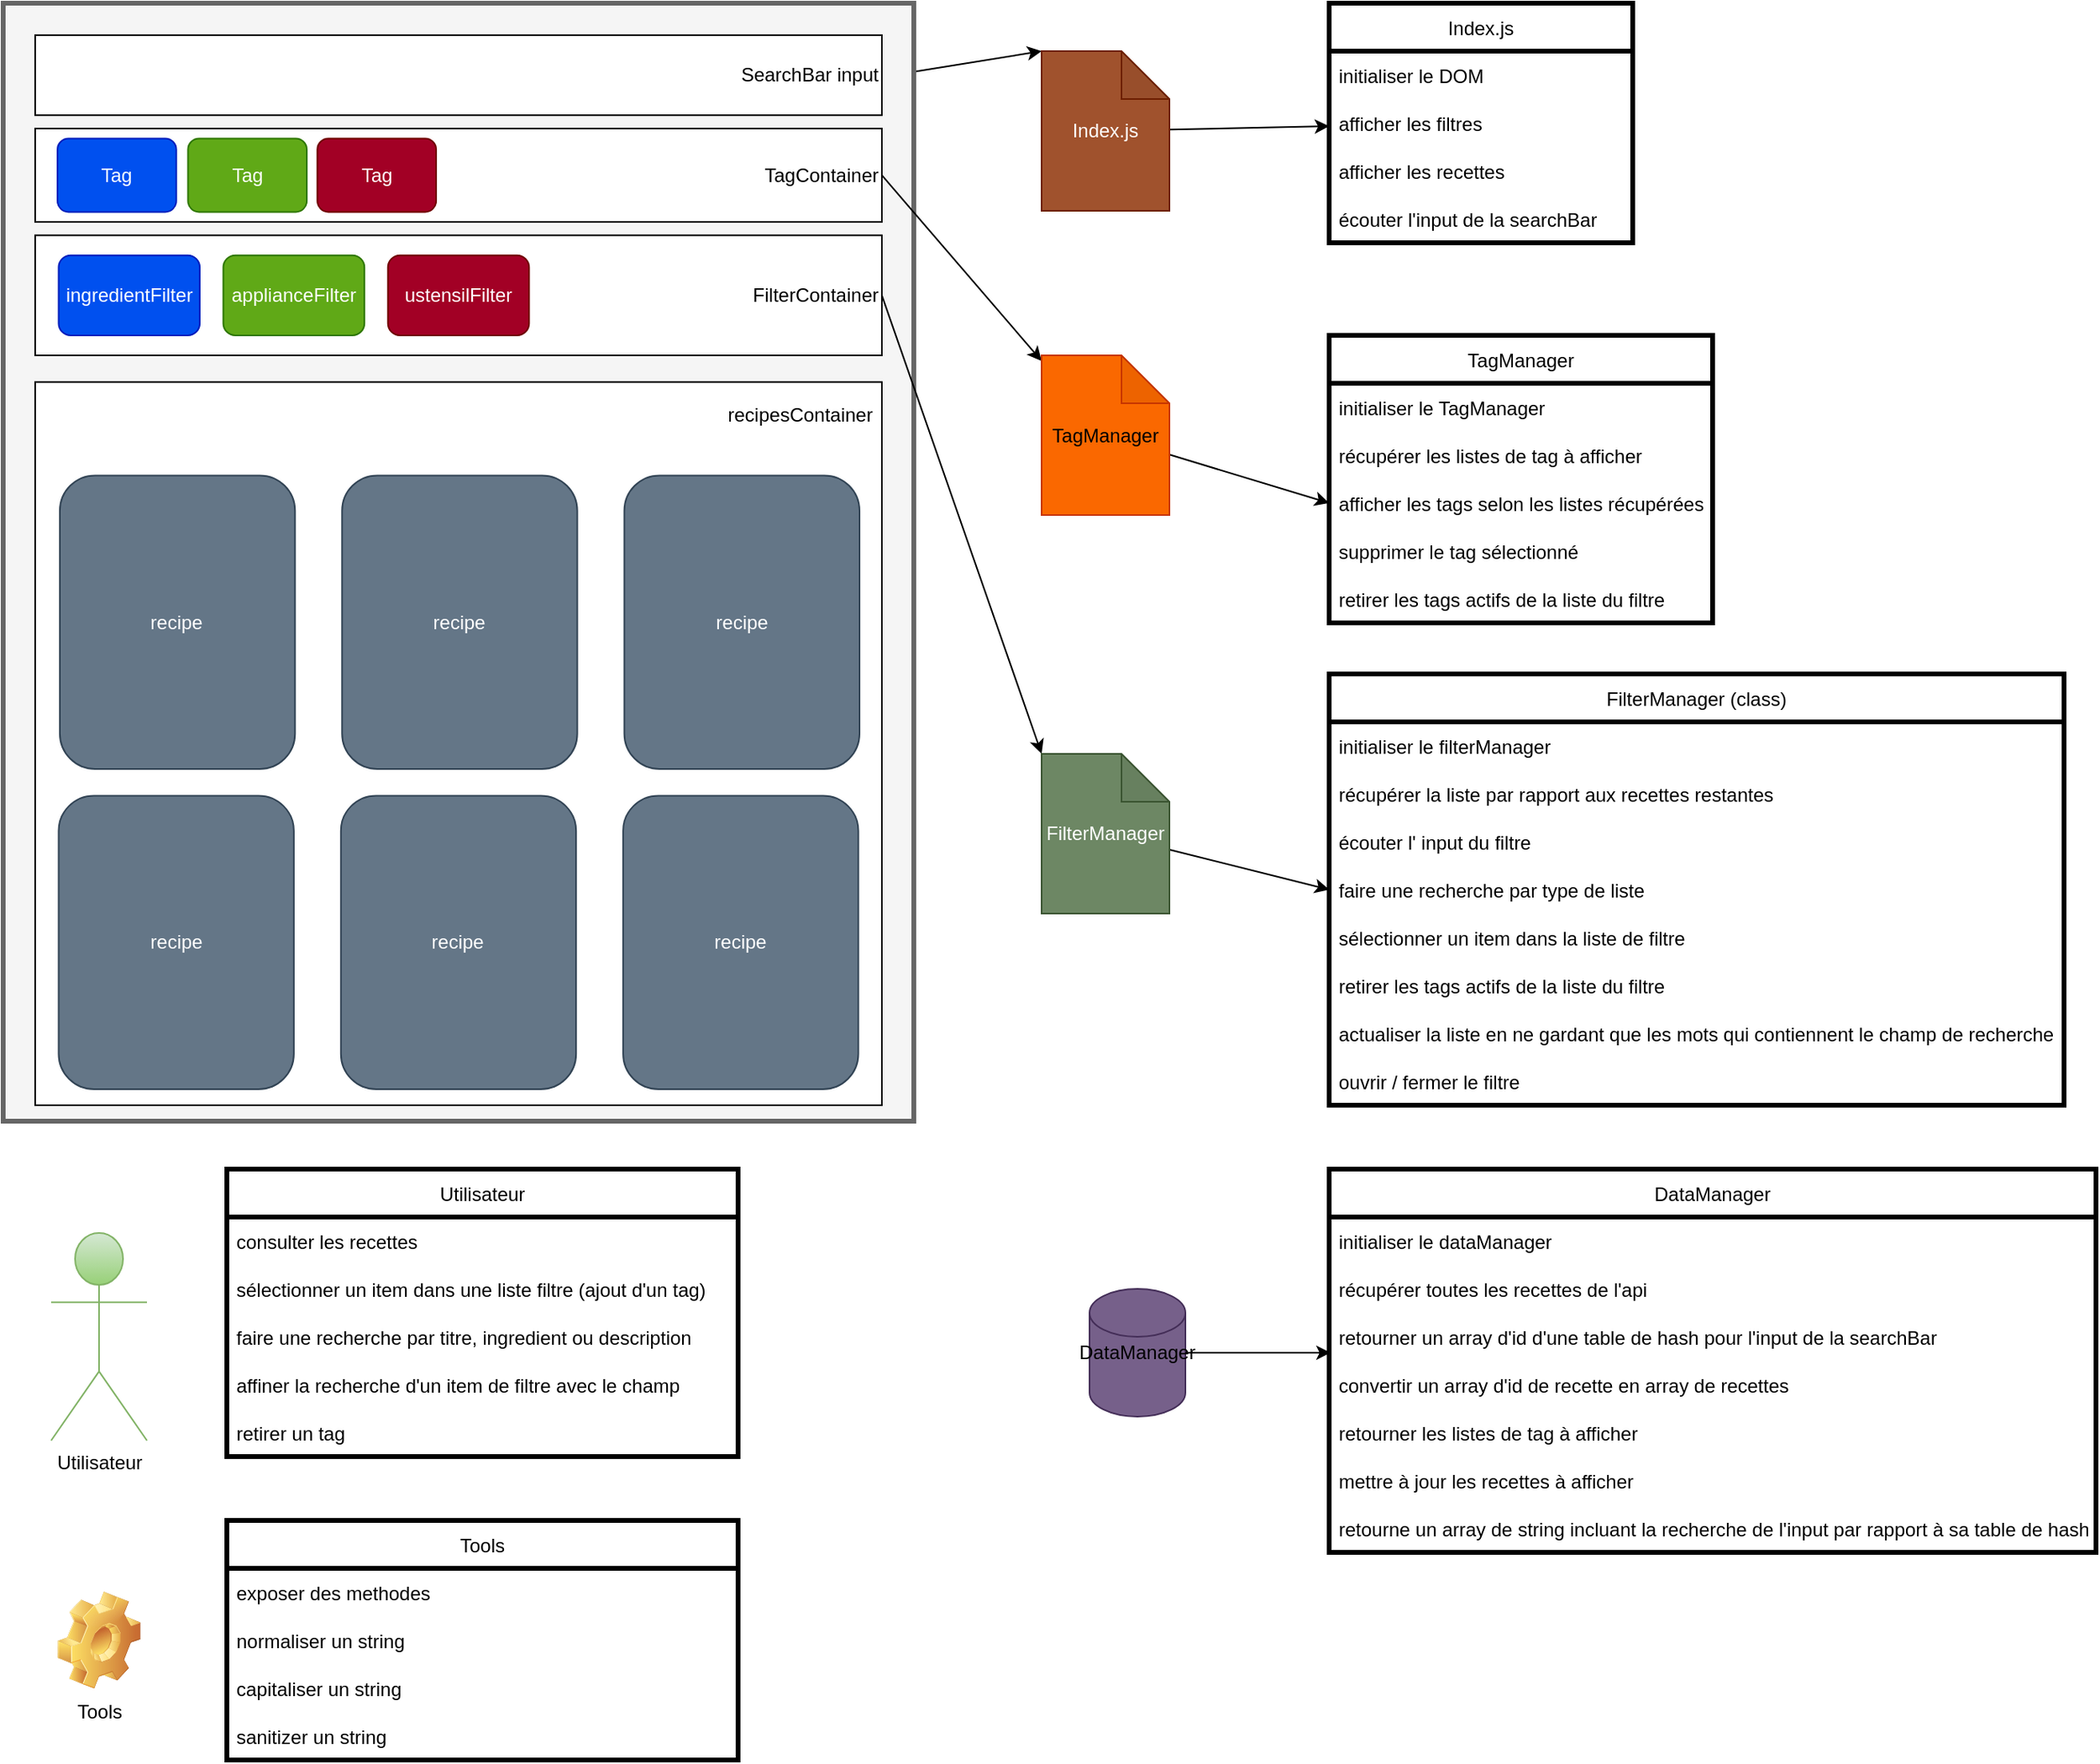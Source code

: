 <mxfile>
    <diagram id="OFz9srESVCx5iRZtTfuI" name="Page-1">
        <mxGraphModel dx="1406" dy="790" grid="1" gridSize="10" guides="1" tooltips="1" connect="1" arrows="1" fold="1" page="1" pageScale="1" pageWidth="827" pageHeight="1169" math="0" shadow="0">
            <root>
                <mxCell id="0"/>
                <mxCell id="1" parent="0"/>
                <mxCell id="74" style="edgeStyle=none;html=1;entryX=0;entryY=0;entryDx=0;entryDy=0;entryPerimeter=0;exitX=1.002;exitY=0.061;exitDx=0;exitDy=0;exitPerimeter=0;" edge="1" parent="1" source="44" target="28">
                    <mxGeometry relative="1" as="geometry"/>
                </mxCell>
                <mxCell id="44" value="" style="rounded=0;whiteSpace=wrap;html=1;strokeWidth=3;fillColor=#f5f5f5;fontColor=#333333;strokeColor=#666666;" parent="1" vertex="1">
                    <mxGeometry x="20" y="20" width="570" height="700" as="geometry"/>
                </mxCell>
                <mxCell id="2" value="SearchBar input" style="rounded=0;whiteSpace=wrap;html=1;align=right;" parent="1" vertex="1">
                    <mxGeometry x="40" y="40" width="530" height="50.127" as="geometry"/>
                </mxCell>
                <mxCell id="43" style="edgeStyle=none;html=1;entryX=0;entryY=0;entryDx=0;entryDy=0;entryPerimeter=0;exitX=1;exitY=0.5;exitDx=0;exitDy=0;" parent="1" source="3" target="29" edge="1">
                    <mxGeometry relative="1" as="geometry"/>
                </mxCell>
                <mxCell id="3" value="FilterContainer" style="rounded=0;whiteSpace=wrap;html=1;align=right;" parent="1" vertex="1">
                    <mxGeometry x="40" y="165.316" width="530" height="75.19" as="geometry"/>
                </mxCell>
                <mxCell id="4" value="ingredientFilter" style="rounded=1;whiteSpace=wrap;html=1;fillColor=#0050ef;fontColor=#ffffff;strokeColor=#001DBC;" parent="1" vertex="1">
                    <mxGeometry x="54.722" y="177.848" width="88.333" height="50.127" as="geometry"/>
                </mxCell>
                <mxCell id="5" value="applianceFilter" style="rounded=1;whiteSpace=wrap;html=1;fillColor=#60a917;fontColor=#ffffff;strokeColor=#2D7600;" parent="1" vertex="1">
                    <mxGeometry x="157.778" y="177.848" width="88.333" height="50.127" as="geometry"/>
                </mxCell>
                <mxCell id="6" value="ustensilFilter" style="rounded=1;whiteSpace=wrap;html=1;fillColor=#a20025;fontColor=#ffffff;strokeColor=#6F0000;" parent="1" vertex="1">
                    <mxGeometry x="260.833" y="177.848" width="88.333" height="50.127" as="geometry"/>
                </mxCell>
                <mxCell id="42" style="edgeStyle=none;html=1;exitX=1;exitY=0.5;exitDx=0;exitDy=0;" parent="1" source="7" target="30" edge="1">
                    <mxGeometry relative="1" as="geometry"/>
                </mxCell>
                <mxCell id="7" value="TagContainer" style="rounded=0;whiteSpace=wrap;html=1;align=right;" parent="1" vertex="1">
                    <mxGeometry x="40" y="98.481" width="530" height="58.481" as="geometry"/>
                </mxCell>
                <mxCell id="8" value="Tag" style="rounded=1;whiteSpace=wrap;html=1;fillColor=#0050ef;fontColor=#ffffff;strokeColor=#001DBC;" parent="1" vertex="1">
                    <mxGeometry x="53.986" y="104.747" width="74.347" height="45.949" as="geometry"/>
                </mxCell>
                <mxCell id="9" value="Tag" style="rounded=1;whiteSpace=wrap;html=1;fillColor=#60a917;fontColor=#ffffff;strokeColor=#2D7600;" parent="1" vertex="1">
                    <mxGeometry x="135.694" y="104.747" width="74.347" height="45.949" as="geometry"/>
                </mxCell>
                <mxCell id="10" value="" style="rounded=0;whiteSpace=wrap;html=1;align=right;" parent="1" vertex="1">
                    <mxGeometry x="40" y="257.22" width="530" height="452.78" as="geometry"/>
                </mxCell>
                <mxCell id="11" value="recipe" style="rounded=1;whiteSpace=wrap;html=1;fillColor=#647687;fontColor=#ffffff;strokeColor=#314354;" parent="1" vertex="1">
                    <mxGeometry x="55.458" y="315.696" width="147.222" height="183.797" as="geometry"/>
                </mxCell>
                <mxCell id="18" value="Tag" style="rounded=1;whiteSpace=wrap;html=1;fillColor=#a20025;fontColor=#ffffff;strokeColor=#6F0000;" parent="1" vertex="1">
                    <mxGeometry x="216.667" y="104.747" width="74.347" height="45.949" as="geometry"/>
                </mxCell>
                <mxCell id="19" value="recipe" style="rounded=1;whiteSpace=wrap;html=1;fillColor=#647687;fontColor=#ffffff;strokeColor=#314354;" parent="1" vertex="1">
                    <mxGeometry x="232.125" y="315.696" width="147.222" height="183.797" as="geometry"/>
                </mxCell>
                <mxCell id="20" value="recipe" style="rounded=1;whiteSpace=wrap;html=1;fillColor=#647687;fontColor=#ffffff;strokeColor=#314354;" parent="1" vertex="1">
                    <mxGeometry x="408.792" y="315.696" width="147.222" height="183.797" as="geometry"/>
                </mxCell>
                <mxCell id="21" value="recipe" style="rounded=1;whiteSpace=wrap;html=1;fillColor=#647687;fontColor=#ffffff;strokeColor=#314354;" parent="1" vertex="1">
                    <mxGeometry x="231.389" y="516.203" width="147.222" height="183.797" as="geometry"/>
                </mxCell>
                <mxCell id="22" value="recipe" style="rounded=1;whiteSpace=wrap;html=1;fillColor=#647687;fontColor=#ffffff;strokeColor=#314354;" parent="1" vertex="1">
                    <mxGeometry x="408.056" y="516.203" width="147.222" height="183.797" as="geometry"/>
                </mxCell>
                <mxCell id="23" value="recipe" style="rounded=1;whiteSpace=wrap;html=1;fillColor=#647687;fontColor=#ffffff;strokeColor=#314354;" parent="1" vertex="1">
                    <mxGeometry x="54.722" y="516.203" width="147.222" height="183.797" as="geometry"/>
                </mxCell>
                <mxCell id="24" value="recipesContainer" style="text;html=1;strokeColor=none;fillColor=none;align=center;verticalAlign=middle;whiteSpace=wrap;rounded=0;" parent="1" vertex="1">
                    <mxGeometry x="482.399" y="265.57" width="73.611" height="25.063" as="geometry"/>
                </mxCell>
                <mxCell id="91" style="edgeStyle=none;html=1;" edge="1" parent="1" source="28" target="67">
                    <mxGeometry relative="1" as="geometry"/>
                </mxCell>
                <mxCell id="28" value="Index.js" style="shape=note;whiteSpace=wrap;html=1;backgroundOutline=1;darkOpacity=0.05;fillColor=#a0522d;fontColor=#ffffff;strokeColor=#6D1F00;" parent="1" vertex="1">
                    <mxGeometry x="670" y="50" width="80" height="100" as="geometry"/>
                </mxCell>
                <mxCell id="93" style="edgeStyle=none;html=1;entryX=0;entryY=0.5;entryDx=0;entryDy=0;" edge="1" parent="1" source="29" target="47">
                    <mxGeometry relative="1" as="geometry"/>
                </mxCell>
                <mxCell id="29" value="FilterManager" style="shape=note;whiteSpace=wrap;html=1;backgroundOutline=1;darkOpacity=0.05;fillColor=#6d8764;strokeColor=#3A5431;fontColor=#ffffff;" parent="1" vertex="1">
                    <mxGeometry x="670" y="490" width="80" height="100" as="geometry"/>
                </mxCell>
                <mxCell id="92" style="edgeStyle=none;html=1;entryX=0;entryY=0.5;entryDx=0;entryDy=0;" edge="1" parent="1" source="30" target="54">
                    <mxGeometry relative="1" as="geometry"/>
                </mxCell>
                <mxCell id="30" value="TagManager" style="shape=note;whiteSpace=wrap;html=1;backgroundOutline=1;darkOpacity=0.05;fillColor=#fa6800;strokeColor=#C73500;fontColor=#000000;" parent="1" vertex="1">
                    <mxGeometry x="670" y="240.51" width="80" height="100" as="geometry"/>
                </mxCell>
                <mxCell id="31" value="" style="group" parent="1" vertex="1" connectable="0">
                    <mxGeometry x="690" y="825" width="80" height="80" as="geometry"/>
                </mxCell>
                <mxCell id="26" value="" style="shape=cylinder3;whiteSpace=wrap;html=1;boundedLbl=1;backgroundOutline=1;size=15;fillColor=#76608a;fontColor=#ffffff;strokeColor=#432D57;" parent="31" vertex="1">
                    <mxGeometry x="10" width="60" height="80" as="geometry"/>
                </mxCell>
                <mxCell id="32" value="Utilisateur" style="shape=umlActor;verticalLabelPosition=bottom;verticalAlign=top;html=1;outlineConnect=0;fillColor=#d5e8d4;strokeColor=#82b366;gradientColor=#97d077;" parent="1" vertex="1">
                    <mxGeometry x="50" y="790" width="60" height="130" as="geometry"/>
                </mxCell>
                <mxCell id="38" value="Utilisateur" style="swimlane;fontStyle=0;childLayout=stackLayout;horizontal=1;startSize=30;horizontalStack=0;resizeParent=1;resizeParentMax=0;resizeLast=0;collapsible=1;marginBottom=0;strokeWidth=3;fillColor=none;" parent="1" vertex="1">
                    <mxGeometry x="160" y="750" width="320" height="180" as="geometry">
                        <mxRectangle x="170" y="750" width="90" height="30" as="alternateBounds"/>
                    </mxGeometry>
                </mxCell>
                <mxCell id="39" value="consulter les recettes" style="text;strokeColor=none;fillColor=none;align=left;verticalAlign=middle;spacingLeft=4;spacingRight=4;overflow=hidden;points=[[0,0.5],[1,0.5]];portConstraint=eastwest;rotatable=0;" parent="38" vertex="1">
                    <mxGeometry y="30" width="320" height="30" as="geometry"/>
                </mxCell>
                <mxCell id="40" value="sélectionner un item dans une liste filtre (ajout d'un tag) " style="text;strokeColor=none;fillColor=none;align=left;verticalAlign=middle;spacingLeft=4;spacingRight=4;overflow=hidden;points=[[0,0.5],[1,0.5]];portConstraint=eastwest;rotatable=0;" parent="38" vertex="1">
                    <mxGeometry y="60" width="320" height="30" as="geometry"/>
                </mxCell>
                <mxCell id="45" value="faire une recherche par titre, ingredient ou description" style="text;strokeColor=none;fillColor=none;align=left;verticalAlign=middle;spacingLeft=4;spacingRight=4;overflow=hidden;points=[[0,0.5],[1,0.5]];portConstraint=eastwest;rotatable=0;" parent="38" vertex="1">
                    <mxGeometry y="90" width="320" height="30" as="geometry"/>
                </mxCell>
                <mxCell id="41" value="affiner la recherche d'un item de filtre avec le champ" style="text;strokeColor=none;fillColor=none;align=left;verticalAlign=middle;spacingLeft=4;spacingRight=4;overflow=hidden;points=[[0,0.5],[1,0.5]];portConstraint=eastwest;rotatable=0;" parent="38" vertex="1">
                    <mxGeometry y="120" width="320" height="30" as="geometry"/>
                </mxCell>
                <mxCell id="46" value="retirer un tag" style="text;strokeColor=none;fillColor=none;align=left;verticalAlign=middle;spacingLeft=4;spacingRight=4;overflow=hidden;points=[[0,0.5],[1,0.5]];portConstraint=eastwest;rotatable=0;" parent="38" vertex="1">
                    <mxGeometry y="150" width="320" height="30" as="geometry"/>
                </mxCell>
                <mxCell id="47" value="FilterManager (class)" style="swimlane;fontStyle=0;childLayout=stackLayout;horizontal=1;startSize=30;horizontalStack=0;resizeParent=1;resizeParentMax=0;resizeLast=0;collapsible=1;marginBottom=0;strokeWidth=3;fillColor=none;" parent="1" vertex="1">
                    <mxGeometry x="850" y="440" width="460" height="270" as="geometry">
                        <mxRectangle x="800" y="400" width="90" height="30" as="alternateBounds"/>
                    </mxGeometry>
                </mxCell>
                <mxCell id="86" value="initialiser le filterManager" style="text;strokeColor=none;fillColor=none;align=left;verticalAlign=middle;spacingLeft=4;spacingRight=4;overflow=hidden;points=[[0,0.5],[1,0.5]];portConstraint=eastwest;rotatable=0;" vertex="1" parent="47">
                    <mxGeometry y="30" width="460" height="30" as="geometry"/>
                </mxCell>
                <mxCell id="48" value="récupérer la liste par rapport aux recettes restantes" style="text;strokeColor=none;fillColor=none;align=left;verticalAlign=middle;spacingLeft=4;spacingRight=4;overflow=hidden;points=[[0,0.5],[1,0.5]];portConstraint=eastwest;rotatable=0;" parent="47" vertex="1">
                    <mxGeometry y="60" width="460" height="30" as="geometry"/>
                </mxCell>
                <mxCell id="70" value="écouter l' input du filtre" style="text;strokeColor=none;fillColor=none;align=left;verticalAlign=middle;spacingLeft=4;spacingRight=4;overflow=hidden;points=[[0,0.5],[1,0.5]];portConstraint=eastwest;rotatable=0;" vertex="1" parent="47">
                    <mxGeometry y="90" width="460" height="30" as="geometry"/>
                </mxCell>
                <mxCell id="50" value="faire une recherche par type de liste" style="text;strokeColor=none;fillColor=none;align=left;verticalAlign=middle;spacingLeft=4;spacingRight=4;overflow=hidden;points=[[0,0.5],[1,0.5]];portConstraint=eastwest;rotatable=0;" parent="47" vertex="1">
                    <mxGeometry y="120" width="460" height="30" as="geometry"/>
                </mxCell>
                <mxCell id="49" value="sélectionner un item dans la liste de filtre" style="text;strokeColor=none;fillColor=none;align=left;verticalAlign=middle;spacingLeft=4;spacingRight=4;overflow=hidden;points=[[0,0.5],[1,0.5]];portConstraint=eastwest;rotatable=0;" parent="47" vertex="1">
                    <mxGeometry y="150" width="460" height="30" as="geometry"/>
                </mxCell>
                <mxCell id="51" value="retirer les tags actifs de la liste du filtre" style="text;strokeColor=none;fillColor=none;align=left;verticalAlign=middle;spacingLeft=4;spacingRight=4;overflow=hidden;points=[[0,0.5],[1,0.5]];portConstraint=eastwest;rotatable=0;" parent="47" vertex="1">
                    <mxGeometry y="180" width="460" height="30" as="geometry"/>
                </mxCell>
                <mxCell id="52" value="actualiser la liste en ne gardant que les mots qui contiennent le champ de recherche" style="text;strokeColor=none;fillColor=none;align=left;verticalAlign=middle;spacingLeft=4;spacingRight=4;overflow=hidden;points=[[0,0.5],[1,0.5]];portConstraint=eastwest;rotatable=0;" parent="47" vertex="1">
                    <mxGeometry y="210" width="460" height="30" as="geometry"/>
                </mxCell>
                <mxCell id="89" value="ouvrir / fermer le filtre" style="text;strokeColor=none;fillColor=none;align=left;verticalAlign=middle;spacingLeft=4;spacingRight=4;overflow=hidden;points=[[0,0.5],[1,0.5]];portConstraint=eastwest;rotatable=0;" vertex="1" parent="47">
                    <mxGeometry y="240" width="460" height="30" as="geometry"/>
                </mxCell>
                <mxCell id="53" value="TagManager" style="swimlane;fontStyle=0;childLayout=stackLayout;horizontal=1;startSize=30;horizontalStack=0;resizeParent=1;resizeParentMax=0;resizeLast=0;collapsible=1;marginBottom=0;strokeWidth=3;fillColor=none;" vertex="1" parent="1">
                    <mxGeometry x="850" y="227.97" width="240" height="180" as="geometry">
                        <mxRectangle x="800" y="400" width="90" height="30" as="alternateBounds"/>
                    </mxGeometry>
                </mxCell>
                <mxCell id="85" value="initialiser le TagManager" style="text;strokeColor=none;fillColor=none;align=left;verticalAlign=middle;spacingLeft=4;spacingRight=4;overflow=hidden;points=[[0,0.5],[1,0.5]];portConstraint=eastwest;rotatable=0;" vertex="1" parent="53">
                    <mxGeometry y="30" width="240" height="30" as="geometry"/>
                </mxCell>
                <mxCell id="56" value="récupérer les listes de tag à afficher" style="text;strokeColor=none;fillColor=none;align=left;verticalAlign=middle;spacingLeft=4;spacingRight=4;overflow=hidden;points=[[0,0.5],[1,0.5]];portConstraint=eastwest;rotatable=0;" vertex="1" parent="53">
                    <mxGeometry y="60" width="240" height="30" as="geometry"/>
                </mxCell>
                <mxCell id="54" value="afficher les tags selon les listes récupérées" style="text;strokeColor=none;fillColor=none;align=left;verticalAlign=middle;spacingLeft=4;spacingRight=4;overflow=hidden;points=[[0,0.5],[1,0.5]];portConstraint=eastwest;rotatable=0;" vertex="1" parent="53">
                    <mxGeometry y="90" width="240" height="30" as="geometry"/>
                </mxCell>
                <mxCell id="55" value="supprimer le tag sélectionné" style="text;strokeColor=none;fillColor=none;align=left;verticalAlign=middle;spacingLeft=4;spacingRight=4;overflow=hidden;points=[[0,0.5],[1,0.5]];portConstraint=eastwest;rotatable=0;" vertex="1" parent="53">
                    <mxGeometry y="120" width="240" height="30" as="geometry"/>
                </mxCell>
                <mxCell id="57" value="retirer les tags actifs de la liste du filtre" style="text;strokeColor=none;fillColor=none;align=left;verticalAlign=middle;spacingLeft=4;spacingRight=4;overflow=hidden;points=[[0,0.5],[1,0.5]];portConstraint=eastwest;rotatable=0;" vertex="1" parent="53">
                    <mxGeometry y="150" width="240" height="30" as="geometry"/>
                </mxCell>
                <mxCell id="61" value="DataManager" style="swimlane;fontStyle=0;childLayout=stackLayout;horizontal=1;startSize=30;horizontalStack=0;resizeParent=1;resizeParentMax=0;resizeLast=0;collapsible=1;marginBottom=0;strokeWidth=3;fillColor=none;" vertex="1" parent="1">
                    <mxGeometry x="850" y="750" width="480" height="240" as="geometry">
                        <mxRectangle x="800" y="400" width="90" height="30" as="alternateBounds"/>
                    </mxGeometry>
                </mxCell>
                <mxCell id="87" value="initialiser le dataManager" style="text;strokeColor=none;fillColor=none;align=left;verticalAlign=middle;spacingLeft=4;spacingRight=4;overflow=hidden;points=[[0,0.5],[1,0.5]];portConstraint=eastwest;rotatable=0;" vertex="1" parent="61">
                    <mxGeometry y="30" width="480" height="30" as="geometry"/>
                </mxCell>
                <mxCell id="62" value="récupérer toutes les recettes de l'api" style="text;strokeColor=none;fillColor=none;align=left;verticalAlign=middle;spacingLeft=4;spacingRight=4;overflow=hidden;points=[[0,0.5],[1,0.5]];portConstraint=eastwest;rotatable=0;" vertex="1" parent="61">
                    <mxGeometry y="60" width="480" height="30" as="geometry"/>
                </mxCell>
                <mxCell id="83" value="retourner un array d'id d'une table de hash pour l'input de la searchBar" style="text;strokeColor=none;fillColor=none;align=left;verticalAlign=middle;spacingLeft=4;spacingRight=4;overflow=hidden;points=[[0,0.5],[1,0.5]];portConstraint=eastwest;rotatable=0;" vertex="1" parent="61">
                    <mxGeometry y="90" width="480" height="30" as="geometry"/>
                </mxCell>
                <mxCell id="64" value="convertir un array d'id de recette en array de recettes" style="text;strokeColor=none;fillColor=none;align=left;verticalAlign=middle;spacingLeft=4;spacingRight=4;overflow=hidden;points=[[0,0.5],[1,0.5]];portConstraint=eastwest;rotatable=0;" vertex="1" parent="61">
                    <mxGeometry y="120" width="480" height="30" as="geometry"/>
                </mxCell>
                <mxCell id="90" value="retourner les listes de tag à afficher" style="text;strokeColor=none;fillColor=none;align=left;verticalAlign=middle;spacingLeft=4;spacingRight=4;overflow=hidden;points=[[0,0.5],[1,0.5]];portConstraint=eastwest;rotatable=0;" vertex="1" parent="61">
                    <mxGeometry y="150" width="480" height="30" as="geometry"/>
                </mxCell>
                <mxCell id="63" value="mettre à jour les recettes à afficher" style="text;strokeColor=none;fillColor=none;align=left;verticalAlign=middle;spacingLeft=4;spacingRight=4;overflow=hidden;points=[[0,0.5],[1,0.5]];portConstraint=eastwest;rotatable=0;" vertex="1" parent="61">
                    <mxGeometry y="180" width="480" height="30" as="geometry"/>
                </mxCell>
                <mxCell id="84" value="retourne un array de string incluant la recherche de l'input par rapport à sa table de hash" style="text;strokeColor=none;fillColor=none;align=left;verticalAlign=middle;spacingLeft=4;spacingRight=4;overflow=hidden;points=[[0,0.5],[1,0.5]];portConstraint=eastwest;rotatable=0;" vertex="1" parent="61">
                    <mxGeometry y="210" width="480" height="30" as="geometry"/>
                </mxCell>
                <mxCell id="66" value="Index.js" style="swimlane;fontStyle=0;childLayout=stackLayout;horizontal=1;startSize=30;horizontalStack=0;resizeParent=1;resizeParentMax=0;resizeLast=0;collapsible=1;marginBottom=0;strokeWidth=3;fillColor=none;" vertex="1" parent="1">
                    <mxGeometry x="850" y="20" width="190" height="150" as="geometry">
                        <mxRectangle x="800" y="400" width="90" height="30" as="alternateBounds"/>
                    </mxGeometry>
                </mxCell>
                <mxCell id="88" value="initialiser le DOM" style="text;strokeColor=none;fillColor=none;align=left;verticalAlign=middle;spacingLeft=4;spacingRight=4;overflow=hidden;points=[[0,0.5],[1,0.5]];portConstraint=eastwest;rotatable=0;" vertex="1" parent="66">
                    <mxGeometry y="30" width="190" height="30" as="geometry"/>
                </mxCell>
                <mxCell id="67" value="afficher les filtres" style="text;strokeColor=none;fillColor=none;align=left;verticalAlign=middle;spacingLeft=4;spacingRight=4;overflow=hidden;points=[[0,0.5],[1,0.5]];portConstraint=eastwest;rotatable=0;" vertex="1" parent="66">
                    <mxGeometry y="60" width="190" height="30" as="geometry"/>
                </mxCell>
                <mxCell id="68" value="afficher les recettes" style="text;strokeColor=none;fillColor=none;align=left;verticalAlign=middle;spacingLeft=4;spacingRight=4;overflow=hidden;points=[[0,0.5],[1,0.5]];portConstraint=eastwest;rotatable=0;" vertex="1" parent="66">
                    <mxGeometry y="90" width="190" height="30" as="geometry"/>
                </mxCell>
                <mxCell id="69" value="écouter l'input de la searchBar" style="text;strokeColor=none;fillColor=none;align=left;verticalAlign=middle;spacingLeft=4;spacingRight=4;overflow=hidden;points=[[0,0.5],[1,0.5]];portConstraint=eastwest;rotatable=0;" vertex="1" parent="66">
                    <mxGeometry y="120" width="190" height="30" as="geometry"/>
                </mxCell>
                <mxCell id="75" value="Tools" style="shape=image;html=1;verticalLabelPosition=bottom;verticalAlign=top;imageAspect=1;aspect=fixed;image=img/clipart/Gear_128x128.png" vertex="1" parent="1">
                    <mxGeometry x="54" y="1014.5" width="52" height="61" as="geometry"/>
                </mxCell>
                <mxCell id="76" value="Tools" style="swimlane;fontStyle=0;childLayout=stackLayout;horizontal=1;startSize=30;horizontalStack=0;resizeParent=1;resizeParentMax=0;resizeLast=0;collapsible=1;marginBottom=0;strokeWidth=3;fillColor=none;" vertex="1" parent="1">
                    <mxGeometry x="160" y="970" width="320" height="150" as="geometry">
                        <mxRectangle x="800" y="400" width="90" height="30" as="alternateBounds"/>
                    </mxGeometry>
                </mxCell>
                <mxCell id="77" value="exposer des methodes" style="text;strokeColor=none;fillColor=none;align=left;verticalAlign=middle;spacingLeft=4;spacingRight=4;overflow=hidden;points=[[0,0.5],[1,0.5]];portConstraint=eastwest;rotatable=0;" vertex="1" parent="76">
                    <mxGeometry y="30" width="320" height="30" as="geometry"/>
                </mxCell>
                <mxCell id="65" value="normaliser un string" style="text;strokeColor=none;fillColor=none;align=left;verticalAlign=middle;spacingLeft=4;spacingRight=4;overflow=hidden;points=[[0,0.5],[1,0.5]];portConstraint=eastwest;rotatable=0;" vertex="1" parent="76">
                    <mxGeometry y="60" width="320" height="30" as="geometry"/>
                </mxCell>
                <mxCell id="73" value="capitaliser un string" style="text;strokeColor=none;fillColor=none;align=left;verticalAlign=middle;spacingLeft=4;spacingRight=4;overflow=hidden;points=[[0,0.5],[1,0.5]];portConstraint=eastwest;rotatable=0;" vertex="1" parent="76">
                    <mxGeometry y="90" width="320" height="30" as="geometry"/>
                </mxCell>
                <mxCell id="82" value="sanitizer un string" style="text;strokeColor=none;fillColor=none;align=left;verticalAlign=middle;spacingLeft=4;spacingRight=4;overflow=hidden;points=[[0,0.5],[1,0.5]];portConstraint=eastwest;rotatable=0;" vertex="1" parent="76">
                    <mxGeometry y="120" width="320" height="30" as="geometry"/>
                </mxCell>
                <mxCell id="27" value="DataManager" style="text;html=1;strokeColor=none;fillColor=none;align=center;verticalAlign=middle;whiteSpace=wrap;rounded=0;" parent="1" vertex="1">
                    <mxGeometry x="690" y="850" width="80" height="30" as="geometry"/>
                </mxCell>
                <mxCell id="94" style="edgeStyle=none;html=1;entryX=0.002;entryY=-0.167;entryDx=0;entryDy=0;entryPerimeter=0;" edge="1" parent="1" source="26" target="64">
                    <mxGeometry relative="1" as="geometry"/>
                </mxCell>
            </root>
        </mxGraphModel>
    </diagram>
</mxfile>